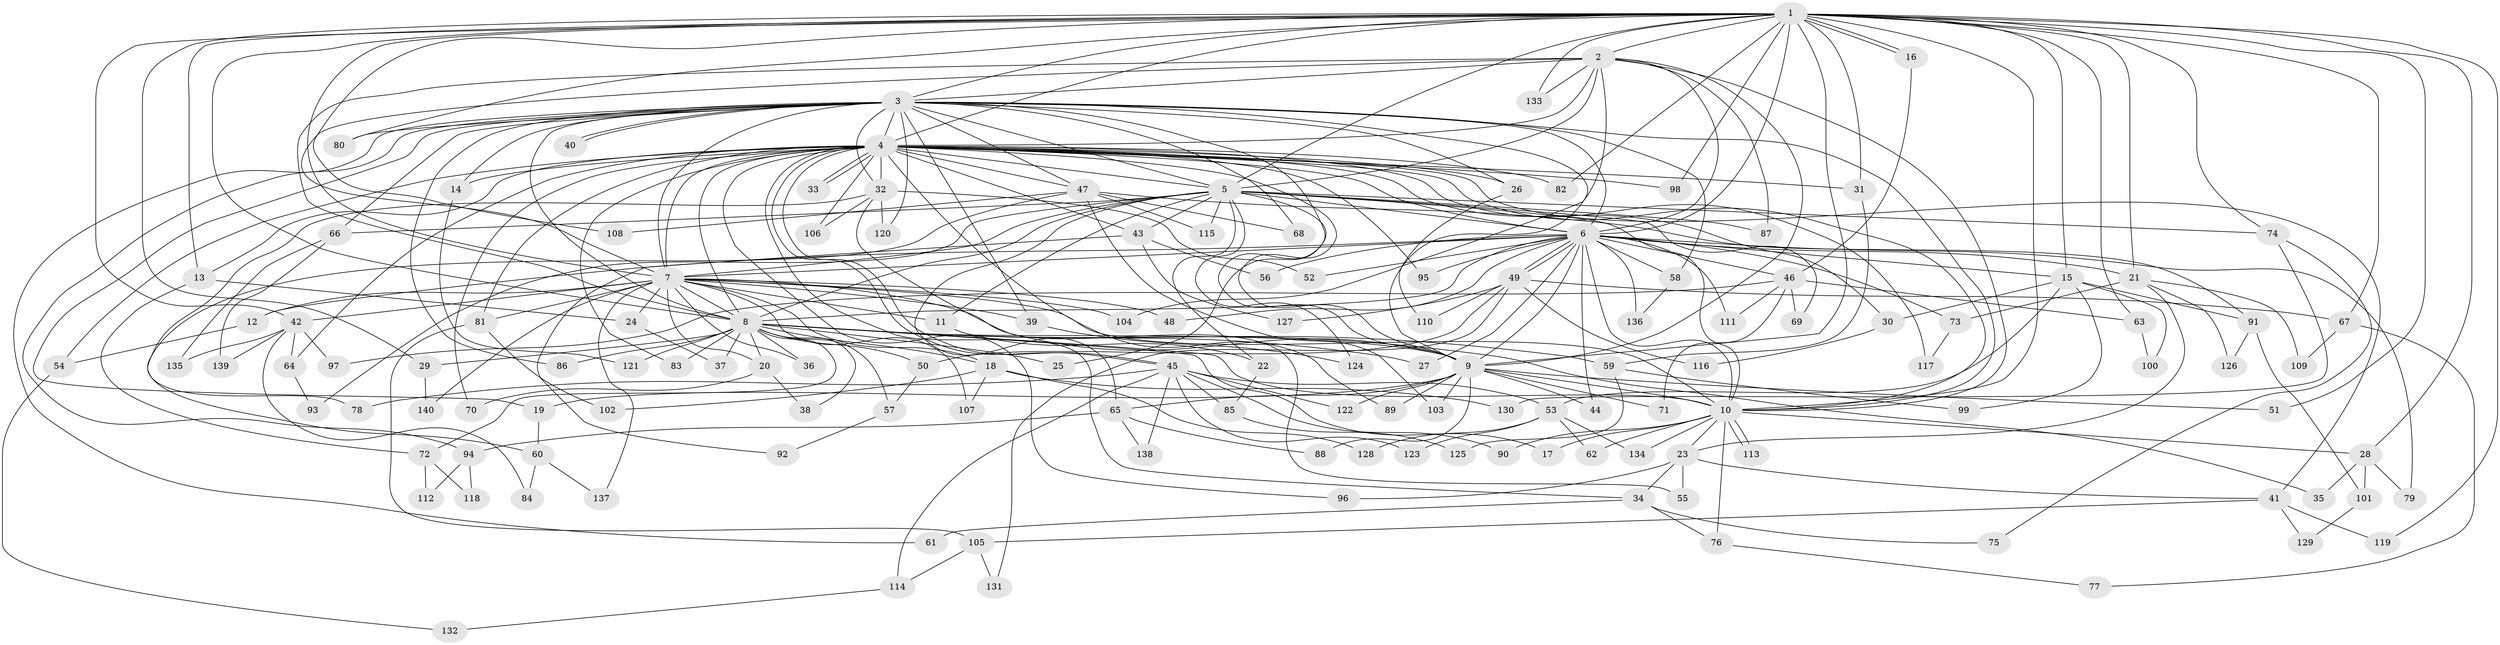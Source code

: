 // coarse degree distribution, {4: 0.02857142857142857, 3: 0.18571428571428572, 17: 0.02857142857142857, 5: 0.05714285714285714, 22: 0.014285714285714285, 2: 0.38571428571428573, 29: 0.014285714285714285, 1: 0.05714285714285714, 30: 0.014285714285714285, 9: 0.02857142857142857, 8: 0.05714285714285714, 11: 0.014285714285714285, 6: 0.05714285714285714, 14: 0.014285714285714285, 10: 0.014285714285714285, 20: 0.014285714285714285, 21: 0.014285714285714285}
// Generated by graph-tools (version 1.1) at 2025/48/03/06/25 01:48:57]
// undirected, 140 vertices, 305 edges
graph export_dot {
graph [start="1"]
  node [color=gray90,style=filled];
  1;
  2;
  3;
  4;
  5;
  6;
  7;
  8;
  9;
  10;
  11;
  12;
  13;
  14;
  15;
  16;
  17;
  18;
  19;
  20;
  21;
  22;
  23;
  24;
  25;
  26;
  27;
  28;
  29;
  30;
  31;
  32;
  33;
  34;
  35;
  36;
  37;
  38;
  39;
  40;
  41;
  42;
  43;
  44;
  45;
  46;
  47;
  48;
  49;
  50;
  51;
  52;
  53;
  54;
  55;
  56;
  57;
  58;
  59;
  60;
  61;
  62;
  63;
  64;
  65;
  66;
  67;
  68;
  69;
  70;
  71;
  72;
  73;
  74;
  75;
  76;
  77;
  78;
  79;
  80;
  81;
  82;
  83;
  84;
  85;
  86;
  87;
  88;
  89;
  90;
  91;
  92;
  93;
  94;
  95;
  96;
  97;
  98;
  99;
  100;
  101;
  102;
  103;
  104;
  105;
  106;
  107;
  108;
  109;
  110;
  111;
  112;
  113;
  114;
  115;
  116;
  117;
  118;
  119;
  120;
  121;
  122;
  123;
  124;
  125;
  126;
  127;
  128;
  129;
  130;
  131;
  132;
  133;
  134;
  135;
  136;
  137;
  138;
  139;
  140;
  1 -- 2;
  1 -- 3;
  1 -- 4;
  1 -- 5;
  1 -- 6;
  1 -- 7;
  1 -- 8;
  1 -- 9;
  1 -- 10;
  1 -- 13;
  1 -- 15;
  1 -- 16;
  1 -- 16;
  1 -- 21;
  1 -- 28;
  1 -- 29;
  1 -- 31;
  1 -- 42;
  1 -- 51;
  1 -- 63;
  1 -- 67;
  1 -- 74;
  1 -- 80;
  1 -- 82;
  1 -- 98;
  1 -- 108;
  1 -- 119;
  1 -- 133;
  2 -- 3;
  2 -- 4;
  2 -- 5;
  2 -- 6;
  2 -- 7;
  2 -- 8;
  2 -- 9;
  2 -- 10;
  2 -- 87;
  2 -- 104;
  2 -- 133;
  3 -- 4;
  3 -- 5;
  3 -- 6;
  3 -- 7;
  3 -- 8;
  3 -- 9;
  3 -- 10;
  3 -- 14;
  3 -- 19;
  3 -- 25;
  3 -- 26;
  3 -- 32;
  3 -- 39;
  3 -- 40;
  3 -- 40;
  3 -- 47;
  3 -- 58;
  3 -- 61;
  3 -- 66;
  3 -- 68;
  3 -- 80;
  3 -- 86;
  3 -- 94;
  3 -- 120;
  4 -- 5;
  4 -- 6;
  4 -- 7;
  4 -- 8;
  4 -- 9;
  4 -- 10;
  4 -- 13;
  4 -- 14;
  4 -- 26;
  4 -- 30;
  4 -- 31;
  4 -- 32;
  4 -- 33;
  4 -- 33;
  4 -- 34;
  4 -- 41;
  4 -- 43;
  4 -- 45;
  4 -- 45;
  4 -- 47;
  4 -- 54;
  4 -- 64;
  4 -- 70;
  4 -- 81;
  4 -- 82;
  4 -- 83;
  4 -- 89;
  4 -- 95;
  4 -- 96;
  4 -- 98;
  4 -- 106;
  4 -- 117;
  5 -- 6;
  5 -- 7;
  5 -- 8;
  5 -- 9;
  5 -- 10;
  5 -- 11;
  5 -- 22;
  5 -- 43;
  5 -- 65;
  5 -- 66;
  5 -- 69;
  5 -- 74;
  5 -- 87;
  5 -- 93;
  5 -- 115;
  5 -- 124;
  6 -- 7;
  6 -- 8;
  6 -- 9;
  6 -- 10;
  6 -- 12;
  6 -- 15;
  6 -- 21;
  6 -- 27;
  6 -- 44;
  6 -- 46;
  6 -- 48;
  6 -- 49;
  6 -- 49;
  6 -- 52;
  6 -- 56;
  6 -- 58;
  6 -- 73;
  6 -- 79;
  6 -- 95;
  6 -- 111;
  6 -- 136;
  7 -- 8;
  7 -- 9;
  7 -- 10;
  7 -- 11;
  7 -- 12;
  7 -- 18;
  7 -- 20;
  7 -- 24;
  7 -- 36;
  7 -- 39;
  7 -- 42;
  7 -- 48;
  7 -- 81;
  7 -- 104;
  7 -- 107;
  7 -- 137;
  7 -- 140;
  8 -- 9;
  8 -- 10;
  8 -- 17;
  8 -- 18;
  8 -- 20;
  8 -- 25;
  8 -- 27;
  8 -- 29;
  8 -- 35;
  8 -- 36;
  8 -- 37;
  8 -- 38;
  8 -- 50;
  8 -- 57;
  8 -- 59;
  8 -- 72;
  8 -- 83;
  8 -- 86;
  8 -- 121;
  9 -- 10;
  9 -- 19;
  9 -- 44;
  9 -- 51;
  9 -- 65;
  9 -- 71;
  9 -- 88;
  9 -- 89;
  9 -- 103;
  9 -- 122;
  10 -- 17;
  10 -- 23;
  10 -- 28;
  10 -- 62;
  10 -- 76;
  10 -- 90;
  10 -- 113;
  10 -- 113;
  10 -- 134;
  11 -- 22;
  12 -- 54;
  13 -- 24;
  13 -- 72;
  14 -- 121;
  15 -- 30;
  15 -- 53;
  15 -- 91;
  15 -- 99;
  15 -- 100;
  16 -- 46;
  18 -- 102;
  18 -- 107;
  18 -- 128;
  18 -- 130;
  19 -- 60;
  20 -- 38;
  20 -- 70;
  21 -- 23;
  21 -- 73;
  21 -- 109;
  21 -- 126;
  22 -- 85;
  23 -- 34;
  23 -- 41;
  23 -- 55;
  23 -- 96;
  24 -- 37;
  26 -- 110;
  28 -- 35;
  28 -- 79;
  28 -- 101;
  29 -- 140;
  30 -- 116;
  31 -- 59;
  32 -- 52;
  32 -- 55;
  32 -- 78;
  32 -- 106;
  32 -- 120;
  34 -- 61;
  34 -- 75;
  34 -- 76;
  39 -- 124;
  41 -- 105;
  41 -- 119;
  41 -- 129;
  42 -- 64;
  42 -- 84;
  42 -- 97;
  42 -- 135;
  42 -- 139;
  43 -- 56;
  43 -- 92;
  43 -- 127;
  45 -- 53;
  45 -- 78;
  45 -- 85;
  45 -- 90;
  45 -- 114;
  45 -- 122;
  45 -- 123;
  45 -- 138;
  46 -- 63;
  46 -- 69;
  46 -- 71;
  46 -- 97;
  46 -- 111;
  47 -- 60;
  47 -- 68;
  47 -- 91;
  47 -- 103;
  47 -- 108;
  47 -- 115;
  49 -- 50;
  49 -- 67;
  49 -- 110;
  49 -- 116;
  49 -- 127;
  49 -- 131;
  50 -- 57;
  53 -- 62;
  53 -- 123;
  53 -- 128;
  53 -- 134;
  54 -- 132;
  57 -- 92;
  58 -- 136;
  59 -- 99;
  59 -- 125;
  60 -- 84;
  60 -- 137;
  63 -- 100;
  64 -- 93;
  65 -- 88;
  65 -- 94;
  65 -- 138;
  66 -- 135;
  66 -- 139;
  67 -- 77;
  67 -- 109;
  72 -- 112;
  72 -- 118;
  73 -- 117;
  74 -- 75;
  74 -- 130;
  76 -- 77;
  81 -- 102;
  81 -- 105;
  85 -- 125;
  91 -- 101;
  91 -- 126;
  94 -- 112;
  94 -- 118;
  101 -- 129;
  105 -- 114;
  105 -- 131;
  114 -- 132;
}
